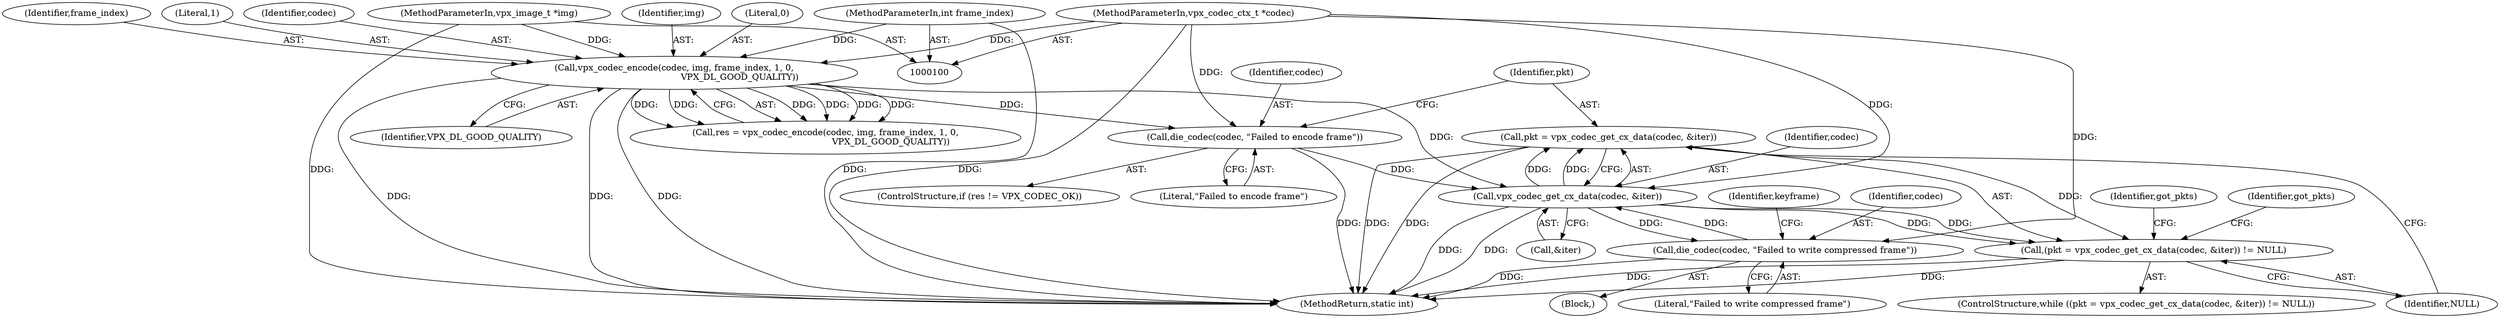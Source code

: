 digraph "0_Android_5a9753fca56f0eeb9f61e342b2fccffc364f9426_6@pointer" {
"1000137" [label="(Call,pkt = vpx_codec_get_cx_data(codec, &iter))"];
"1000139" [label="(Call,vpx_codec_get_cx_data(codec, &iter))"];
"1000132" [label="(Call,die_codec(codec, \"Failed to encode frame\"))"];
"1000121" [label="(Call,vpx_codec_encode(codec, img, frame_index, 1, 0,\n                                               VPX_DL_GOOD_QUALITY))"];
"1000101" [label="(MethodParameterIn,vpx_codec_ctx_t *codec)"];
"1000102" [label="(MethodParameterIn,vpx_image_t *img)"];
"1000103" [label="(MethodParameterIn,int frame_index)"];
"1000195" [label="(Call,die_codec(codec, \"Failed to write compressed frame\"))"];
"1000136" [label="(Call,(pkt = vpx_codec_get_cx_data(codec, &iter)) != NULL)"];
"1000123" [label="(Identifier,img)"];
"1000127" [label="(Identifier,VPX_DL_GOOD_QUALITY)"];
"1000136" [label="(Call,(pkt = vpx_codec_get_cx_data(codec, &iter)) != NULL)"];
"1000121" [label="(Call,vpx_codec_encode(codec, img, frame_index, 1, 0,\n                                               VPX_DL_GOOD_QUALITY))"];
"1000126" [label="(Literal,0)"];
"1000200" [label="(Identifier,keyframe)"];
"1000124" [label="(Identifier,frame_index)"];
"1000138" [label="(Identifier,pkt)"];
"1000125" [label="(Literal,1)"];
"1000101" [label="(MethodParameterIn,vpx_codec_ctx_t *codec)"];
"1000194" [label="(Block,)"];
"1000207" [label="(MethodReturn,static int)"];
"1000102" [label="(MethodParameterIn,vpx_image_t *img)"];
"1000196" [label="(Identifier,codec)"];
"1000206" [label="(Identifier,got_pkts)"];
"1000137" [label="(Call,pkt = vpx_codec_get_cx_data(codec, &iter))"];
"1000133" [label="(Identifier,codec)"];
"1000134" [label="(Literal,\"Failed to encode frame\")"];
"1000119" [label="(Call,res = vpx_codec_encode(codec, img, frame_index, 1, 0,\n                                               VPX_DL_GOOD_QUALITY))"];
"1000140" [label="(Identifier,codec)"];
"1000128" [label="(ControlStructure,if (res != VPX_CODEC_OK))"];
"1000135" [label="(ControlStructure,while ((pkt = vpx_codec_get_cx_data(codec, &iter)) != NULL))"];
"1000195" [label="(Call,die_codec(codec, \"Failed to write compressed frame\"))"];
"1000141" [label="(Call,&iter)"];
"1000143" [label="(Identifier,NULL)"];
"1000139" [label="(Call,vpx_codec_get_cx_data(codec, &iter))"];
"1000122" [label="(Identifier,codec)"];
"1000132" [label="(Call,die_codec(codec, \"Failed to encode frame\"))"];
"1000103" [label="(MethodParameterIn,int frame_index)"];
"1000146" [label="(Identifier,got_pkts)"];
"1000197" [label="(Literal,\"Failed to write compressed frame\")"];
"1000137" -> "1000136"  [label="AST: "];
"1000137" -> "1000139"  [label="CFG: "];
"1000138" -> "1000137"  [label="AST: "];
"1000139" -> "1000137"  [label="AST: "];
"1000143" -> "1000137"  [label="CFG: "];
"1000137" -> "1000207"  [label="DDG: "];
"1000137" -> "1000207"  [label="DDG: "];
"1000137" -> "1000136"  [label="DDG: "];
"1000139" -> "1000137"  [label="DDG: "];
"1000139" -> "1000137"  [label="DDG: "];
"1000139" -> "1000141"  [label="CFG: "];
"1000140" -> "1000139"  [label="AST: "];
"1000141" -> "1000139"  [label="AST: "];
"1000139" -> "1000207"  [label="DDG: "];
"1000139" -> "1000207"  [label="DDG: "];
"1000139" -> "1000136"  [label="DDG: "];
"1000139" -> "1000136"  [label="DDG: "];
"1000132" -> "1000139"  [label="DDG: "];
"1000121" -> "1000139"  [label="DDG: "];
"1000195" -> "1000139"  [label="DDG: "];
"1000101" -> "1000139"  [label="DDG: "];
"1000139" -> "1000195"  [label="DDG: "];
"1000132" -> "1000128"  [label="AST: "];
"1000132" -> "1000134"  [label="CFG: "];
"1000133" -> "1000132"  [label="AST: "];
"1000134" -> "1000132"  [label="AST: "];
"1000138" -> "1000132"  [label="CFG: "];
"1000132" -> "1000207"  [label="DDG: "];
"1000121" -> "1000132"  [label="DDG: "];
"1000101" -> "1000132"  [label="DDG: "];
"1000121" -> "1000119"  [label="AST: "];
"1000121" -> "1000127"  [label="CFG: "];
"1000122" -> "1000121"  [label="AST: "];
"1000123" -> "1000121"  [label="AST: "];
"1000124" -> "1000121"  [label="AST: "];
"1000125" -> "1000121"  [label="AST: "];
"1000126" -> "1000121"  [label="AST: "];
"1000127" -> "1000121"  [label="AST: "];
"1000119" -> "1000121"  [label="CFG: "];
"1000121" -> "1000207"  [label="DDG: "];
"1000121" -> "1000207"  [label="DDG: "];
"1000121" -> "1000207"  [label="DDG: "];
"1000121" -> "1000119"  [label="DDG: "];
"1000121" -> "1000119"  [label="DDG: "];
"1000121" -> "1000119"  [label="DDG: "];
"1000121" -> "1000119"  [label="DDG: "];
"1000121" -> "1000119"  [label="DDG: "];
"1000121" -> "1000119"  [label="DDG: "];
"1000101" -> "1000121"  [label="DDG: "];
"1000102" -> "1000121"  [label="DDG: "];
"1000103" -> "1000121"  [label="DDG: "];
"1000101" -> "1000100"  [label="AST: "];
"1000101" -> "1000207"  [label="DDG: "];
"1000101" -> "1000195"  [label="DDG: "];
"1000102" -> "1000100"  [label="AST: "];
"1000102" -> "1000207"  [label="DDG: "];
"1000103" -> "1000100"  [label="AST: "];
"1000103" -> "1000207"  [label="DDG: "];
"1000195" -> "1000194"  [label="AST: "];
"1000195" -> "1000197"  [label="CFG: "];
"1000196" -> "1000195"  [label="AST: "];
"1000197" -> "1000195"  [label="AST: "];
"1000200" -> "1000195"  [label="CFG: "];
"1000195" -> "1000207"  [label="DDG: "];
"1000136" -> "1000135"  [label="AST: "];
"1000136" -> "1000143"  [label="CFG: "];
"1000143" -> "1000136"  [label="AST: "];
"1000146" -> "1000136"  [label="CFG: "];
"1000206" -> "1000136"  [label="CFG: "];
"1000136" -> "1000207"  [label="DDG: "];
"1000136" -> "1000207"  [label="DDG: "];
}
